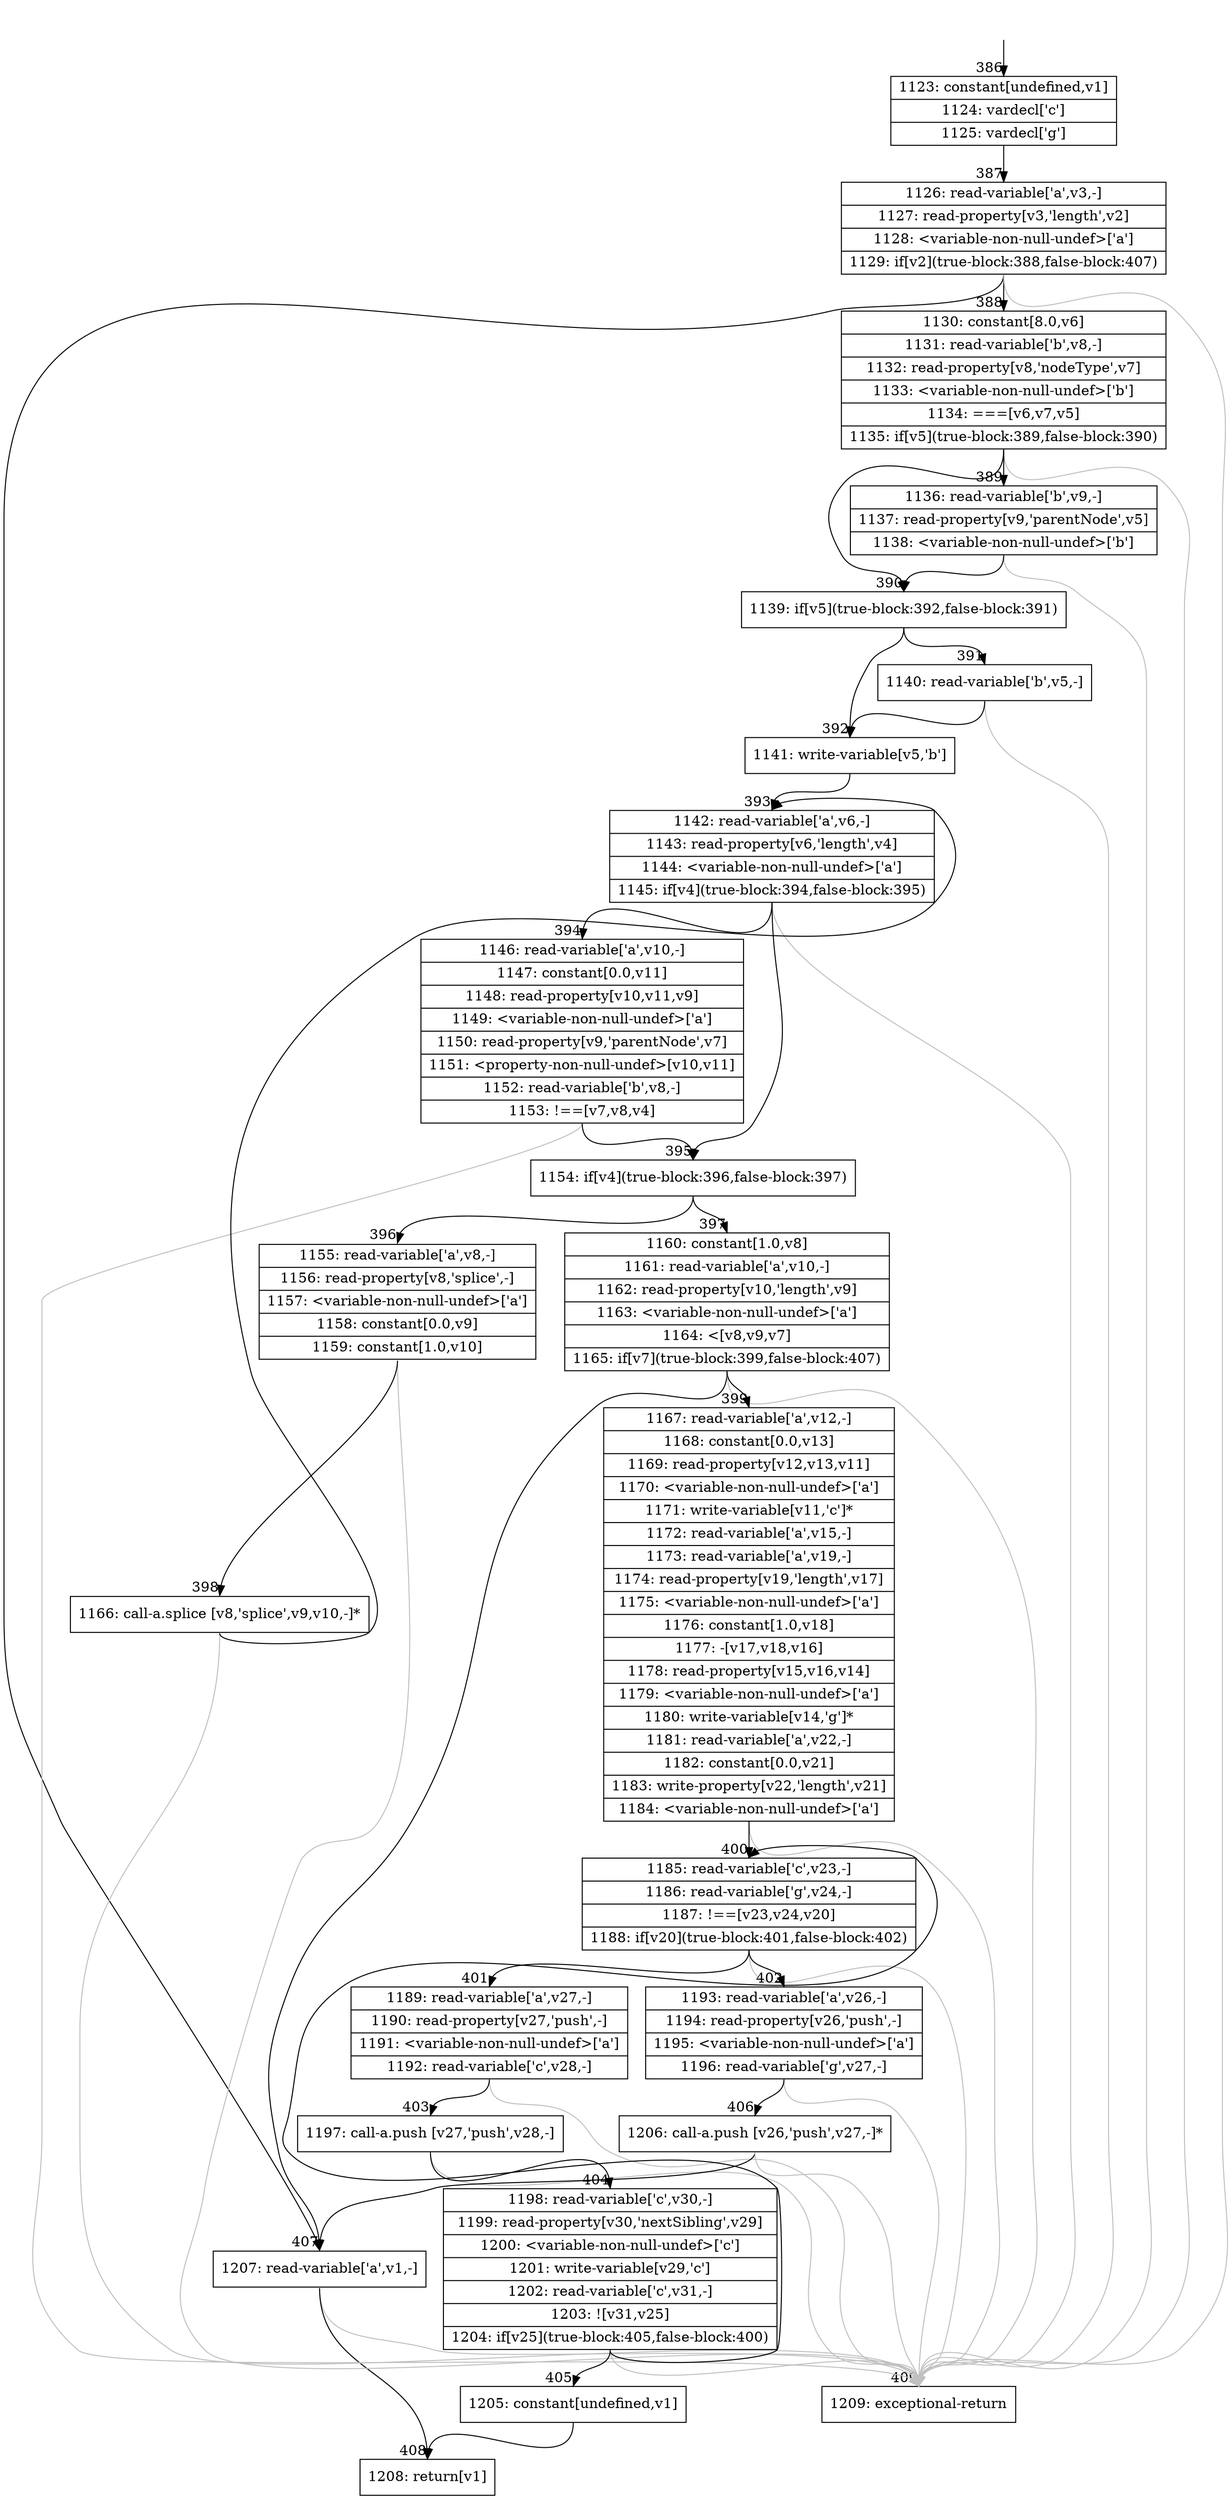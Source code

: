 digraph {
rankdir="TD"
BB_entry39[shape=none,label=""];
BB_entry39 -> BB386 [tailport=s, headport=n, headlabel="    386"]
BB386 [shape=record label="{1123: constant[undefined,v1]|1124: vardecl['c']|1125: vardecl['g']}" ] 
BB386 -> BB387 [tailport=s, headport=n, headlabel="      387"]
BB387 [shape=record label="{1126: read-variable['a',v3,-]|1127: read-property[v3,'length',v2]|1128: \<variable-non-null-undef\>['a']|1129: if[v2](true-block:388,false-block:407)}" ] 
BB387 -> BB388 [tailport=s, headport=n, headlabel="      388"]
BB387 -> BB407 [tailport=s, headport=n, headlabel="      407"]
BB387 -> BB409 [tailport=s, headport=n, color=gray, headlabel="      409"]
BB388 [shape=record label="{1130: constant[8.0,v6]|1131: read-variable['b',v8,-]|1132: read-property[v8,'nodeType',v7]|1133: \<variable-non-null-undef\>['b']|1134: ===[v6,v7,v5]|1135: if[v5](true-block:389,false-block:390)}" ] 
BB388 -> BB390 [tailport=s, headport=n, headlabel="      390"]
BB388 -> BB389 [tailport=s, headport=n, headlabel="      389"]
BB388 -> BB409 [tailport=s, headport=n, color=gray]
BB389 [shape=record label="{1136: read-variable['b',v9,-]|1137: read-property[v9,'parentNode',v5]|1138: \<variable-non-null-undef\>['b']}" ] 
BB389 -> BB390 [tailport=s, headport=n]
BB389 -> BB409 [tailport=s, headport=n, color=gray]
BB390 [shape=record label="{1139: if[v5](true-block:392,false-block:391)}" ] 
BB390 -> BB392 [tailport=s, headport=n, headlabel="      392"]
BB390 -> BB391 [tailport=s, headport=n, headlabel="      391"]
BB391 [shape=record label="{1140: read-variable['b',v5,-]}" ] 
BB391 -> BB392 [tailport=s, headport=n]
BB391 -> BB409 [tailport=s, headport=n, color=gray]
BB392 [shape=record label="{1141: write-variable[v5,'b']}" ] 
BB392 -> BB393 [tailport=s, headport=n, headlabel="      393"]
BB393 [shape=record label="{1142: read-variable['a',v6,-]|1143: read-property[v6,'length',v4]|1144: \<variable-non-null-undef\>['a']|1145: if[v4](true-block:394,false-block:395)}" ] 
BB393 -> BB395 [tailport=s, headport=n, headlabel="      395"]
BB393 -> BB394 [tailport=s, headport=n, headlabel="      394"]
BB393 -> BB409 [tailport=s, headport=n, color=gray]
BB394 [shape=record label="{1146: read-variable['a',v10,-]|1147: constant[0.0,v11]|1148: read-property[v10,v11,v9]|1149: \<variable-non-null-undef\>['a']|1150: read-property[v9,'parentNode',v7]|1151: \<property-non-null-undef\>[v10,v11]|1152: read-variable['b',v8,-]|1153: !==[v7,v8,v4]}" ] 
BB394 -> BB395 [tailport=s, headport=n]
BB394 -> BB409 [tailport=s, headport=n, color=gray]
BB395 [shape=record label="{1154: if[v4](true-block:396,false-block:397)}" ] 
BB395 -> BB396 [tailport=s, headport=n, headlabel="      396"]
BB395 -> BB397 [tailport=s, headport=n, headlabel="      397"]
BB396 [shape=record label="{1155: read-variable['a',v8,-]|1156: read-property[v8,'splice',-]|1157: \<variable-non-null-undef\>['a']|1158: constant[0.0,v9]|1159: constant[1.0,v10]}" ] 
BB396 -> BB398 [tailport=s, headport=n, headlabel="      398"]
BB396 -> BB409 [tailport=s, headport=n, color=gray]
BB397 [shape=record label="{1160: constant[1.0,v8]|1161: read-variable['a',v10,-]|1162: read-property[v10,'length',v9]|1163: \<variable-non-null-undef\>['a']|1164: \<[v8,v9,v7]|1165: if[v7](true-block:399,false-block:407)}" ] 
BB397 -> BB399 [tailport=s, headport=n, headlabel="      399"]
BB397 -> BB407 [tailport=s, headport=n]
BB397 -> BB409 [tailport=s, headport=n, color=gray]
BB398 [shape=record label="{1166: call-a.splice [v8,'splice',v9,v10,-]*}" ] 
BB398 -> BB393 [tailport=s, headport=n]
BB398 -> BB409 [tailport=s, headport=n, color=gray]
BB399 [shape=record label="{1167: read-variable['a',v12,-]|1168: constant[0.0,v13]|1169: read-property[v12,v13,v11]|1170: \<variable-non-null-undef\>['a']|1171: write-variable[v11,'c']*|1172: read-variable['a',v15,-]|1173: read-variable['a',v19,-]|1174: read-property[v19,'length',v17]|1175: \<variable-non-null-undef\>['a']|1176: constant[1.0,v18]|1177: -[v17,v18,v16]|1178: read-property[v15,v16,v14]|1179: \<variable-non-null-undef\>['a']|1180: write-variable[v14,'g']*|1181: read-variable['a',v22,-]|1182: constant[0.0,v21]|1183: write-property[v22,'length',v21]|1184: \<variable-non-null-undef\>['a']}" ] 
BB399 -> BB400 [tailport=s, headport=n, headlabel="      400"]
BB399 -> BB409 [tailport=s, headport=n, color=gray]
BB400 [shape=record label="{1185: read-variable['c',v23,-]|1186: read-variable['g',v24,-]|1187: !==[v23,v24,v20]|1188: if[v20](true-block:401,false-block:402)}" ] 
BB400 -> BB401 [tailport=s, headport=n, headlabel="      401"]
BB400 -> BB402 [tailport=s, headport=n, headlabel="      402"]
BB400 -> BB409 [tailport=s, headport=n, color=gray]
BB401 [shape=record label="{1189: read-variable['a',v27,-]|1190: read-property[v27,'push',-]|1191: \<variable-non-null-undef\>['a']|1192: read-variable['c',v28,-]}" ] 
BB401 -> BB403 [tailport=s, headport=n, headlabel="      403"]
BB401 -> BB409 [tailport=s, headport=n, color=gray]
BB402 [shape=record label="{1193: read-variable['a',v26,-]|1194: read-property[v26,'push',-]|1195: \<variable-non-null-undef\>['a']|1196: read-variable['g',v27,-]}" ] 
BB402 -> BB406 [tailport=s, headport=n, headlabel="      406"]
BB402 -> BB409 [tailport=s, headport=n, color=gray]
BB403 [shape=record label="{1197: call-a.push [v27,'push',v28,-]}" ] 
BB403 -> BB404 [tailport=s, headport=n, headlabel="      404"]
BB403 -> BB409 [tailport=s, headport=n, color=gray]
BB404 [shape=record label="{1198: read-variable['c',v30,-]|1199: read-property[v30,'nextSibling',v29]|1200: \<variable-non-null-undef\>['c']|1201: write-variable[v29,'c']|1202: read-variable['c',v31,-]|1203: ![v31,v25]|1204: if[v25](true-block:405,false-block:400)}" ] 
BB404 -> BB405 [tailport=s, headport=n, headlabel="      405"]
BB404 -> BB400 [tailport=s, headport=n]
BB404 -> BB409 [tailport=s, headport=n, color=gray]
BB405 [shape=record label="{1205: constant[undefined,v1]}" ] 
BB405 -> BB408 [tailport=s, headport=n, headlabel="      408"]
BB406 [shape=record label="{1206: call-a.push [v26,'push',v27,-]*}" ] 
BB406 -> BB407 [tailport=s, headport=n]
BB406 -> BB409 [tailport=s, headport=n, color=gray]
BB407 [shape=record label="{1207: read-variable['a',v1,-]}" ] 
BB407 -> BB408 [tailport=s, headport=n]
BB407 -> BB409 [tailport=s, headport=n, color=gray]
BB408 [shape=record label="{1208: return[v1]}" ] 
BB409 [shape=record label="{1209: exceptional-return}" ] 
}
